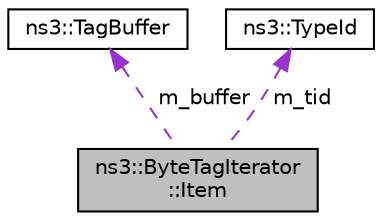 digraph "ns3::ByteTagIterator::Item"
{
 // LATEX_PDF_SIZE
  edge [fontname="Helvetica",fontsize="10",labelfontname="Helvetica",labelfontsize="10"];
  node [fontname="Helvetica",fontsize="10",shape=record];
  Node1 [label="ns3::ByteTagIterator\l::Item",height=0.2,width=0.4,color="black", fillcolor="grey75", style="filled", fontcolor="black",tooltip="Identifies a byte tag and a set of bytes within a packet to which the tag applies."];
  Node2 -> Node1 [dir="back",color="darkorchid3",fontsize="10",style="dashed",label=" m_buffer" ,fontname="Helvetica"];
  Node2 [label="ns3::TagBuffer",height=0.2,width=0.4,color="black", fillcolor="white", style="filled",URL="$classns3_1_1_tag_buffer.html",tooltip="read and write tag data"];
  Node3 -> Node1 [dir="back",color="darkorchid3",fontsize="10",style="dashed",label=" m_tid" ,fontname="Helvetica"];
  Node3 [label="ns3::TypeId",height=0.2,width=0.4,color="black", fillcolor="white", style="filled",URL="$classns3_1_1_type_id.html",tooltip="a unique identifier for an interface."];
}
